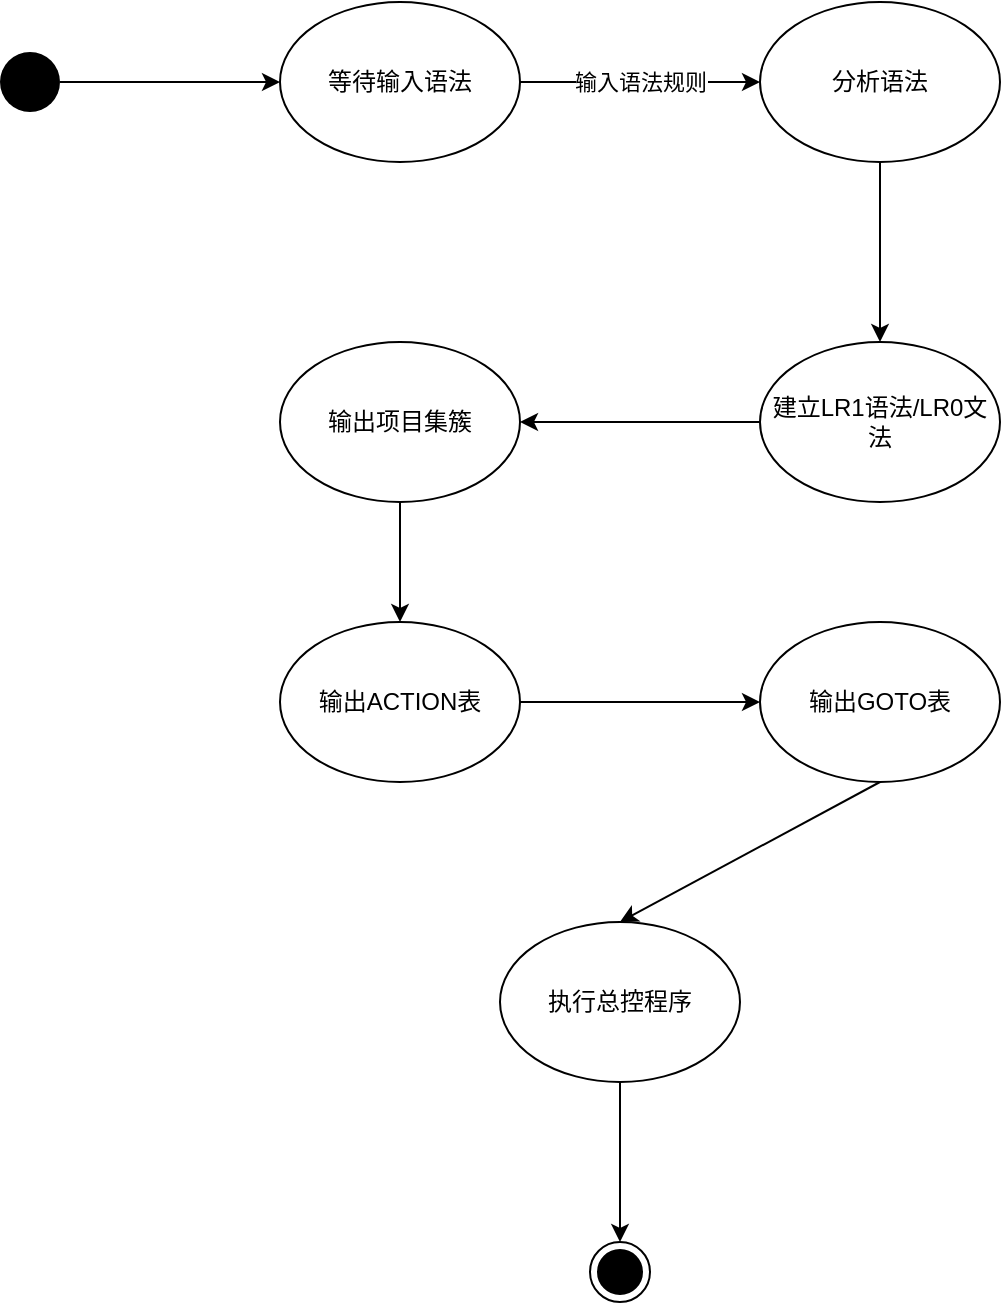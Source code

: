 <mxfile>
    <diagram id="dTRUofeiNWD11YXOkQnD" name="第 1 页">
        <mxGraphModel dx="663" dy="680" grid="1" gridSize="10" guides="1" tooltips="1" connect="1" arrows="1" fold="1" page="1" pageScale="1" pageWidth="827" pageHeight="1169" math="0" shadow="0">
            <root>
                <mxCell id="0"/>
                <mxCell id="1" parent="0"/>
                <mxCell id="4" value="输入语法规则" style="edgeStyle=none;html=1;exitX=1;exitY=0.5;exitDx=0;exitDy=0;entryX=0;entryY=0.5;entryDx=0;entryDy=0;entryPerimeter=0;" parent="1" source="2" target="3" edge="1">
                    <mxGeometry relative="1" as="geometry"/>
                </mxCell>
                <mxCell id="2" value="等待输入语法" style="ellipse;whiteSpace=wrap;html=1;" parent="1" vertex="1">
                    <mxGeometry x="170" y="80" width="120" height="80" as="geometry"/>
                </mxCell>
                <mxCell id="6" style="edgeStyle=none;html=1;exitX=0.5;exitY=1;exitDx=0;exitDy=0;entryX=0.5;entryY=0;entryDx=0;entryDy=0;" parent="1" source="3" target="5" edge="1">
                    <mxGeometry relative="1" as="geometry"/>
                </mxCell>
                <mxCell id="3" value="分析语法" style="ellipse;whiteSpace=wrap;html=1;" parent="1" vertex="1">
                    <mxGeometry x="410" y="80" width="120" height="80" as="geometry"/>
                </mxCell>
                <mxCell id="8" style="edgeStyle=none;html=1;exitX=0;exitY=0.5;exitDx=0;exitDy=0;entryX=1;entryY=0.5;entryDx=0;entryDy=0;" parent="1" source="5" target="7" edge="1">
                    <mxGeometry relative="1" as="geometry"/>
                </mxCell>
                <mxCell id="5" value="建立LR1语法/LR0文法" style="ellipse;whiteSpace=wrap;html=1;" parent="1" vertex="1">
                    <mxGeometry x="410" y="250" width="120" height="80" as="geometry"/>
                </mxCell>
                <mxCell id="11" style="edgeStyle=none;html=1;exitX=0.5;exitY=1;exitDx=0;exitDy=0;entryX=0.5;entryY=0;entryDx=0;entryDy=0;" parent="1" source="7" target="9" edge="1">
                    <mxGeometry relative="1" as="geometry"/>
                </mxCell>
                <mxCell id="7" value="输出项目集簇" style="ellipse;whiteSpace=wrap;html=1;" parent="1" vertex="1">
                    <mxGeometry x="170" y="250" width="120" height="80" as="geometry"/>
                </mxCell>
                <mxCell id="12" style="edgeStyle=none;html=1;exitX=1;exitY=0.5;exitDx=0;exitDy=0;entryX=0;entryY=0.5;entryDx=0;entryDy=0;" parent="1" source="9" target="10" edge="1">
                    <mxGeometry relative="1" as="geometry">
                        <mxPoint x="410" y="450" as="targetPoint"/>
                    </mxGeometry>
                </mxCell>
                <mxCell id="9" value="输出ACTION表" style="ellipse;whiteSpace=wrap;html=1;" parent="1" vertex="1">
                    <mxGeometry x="170" y="390" width="120" height="80" as="geometry"/>
                </mxCell>
                <mxCell id="15" style="edgeStyle=none;html=1;exitX=0.5;exitY=1;exitDx=0;exitDy=0;entryX=0.5;entryY=0;entryDx=0;entryDy=0;" parent="1" source="10" target="13" edge="1">
                    <mxGeometry relative="1" as="geometry"/>
                </mxCell>
                <mxCell id="10" value="输出GOTO表" style="ellipse;whiteSpace=wrap;html=1;" parent="1" vertex="1">
                    <mxGeometry x="410" y="390" width="120" height="80" as="geometry"/>
                </mxCell>
                <mxCell id="20" value="" style="edgeStyle=none;html=1;" edge="1" parent="1" source="13" target="19">
                    <mxGeometry relative="1" as="geometry"/>
                </mxCell>
                <mxCell id="13" value="执行总控程序" style="ellipse;whiteSpace=wrap;html=1;" parent="1" vertex="1">
                    <mxGeometry x="280" y="540" width="120" height="80" as="geometry"/>
                </mxCell>
                <mxCell id="18" value="" style="edgeStyle=none;html=1;" edge="1" parent="1" source="17" target="2">
                    <mxGeometry relative="1" as="geometry"/>
                </mxCell>
                <mxCell id="17" value="" style="ellipse;fillColor=#000000;strokeColor=none;" vertex="1" parent="1">
                    <mxGeometry x="30" y="105" width="30" height="30" as="geometry"/>
                </mxCell>
                <mxCell id="19" value="" style="ellipse;html=1;shape=endState;fillColor=#000000;strokeColor=#000000;" vertex="1" parent="1">
                    <mxGeometry x="325" y="700" width="30" height="30" as="geometry"/>
                </mxCell>
            </root>
        </mxGraphModel>
    </diagram>
</mxfile>